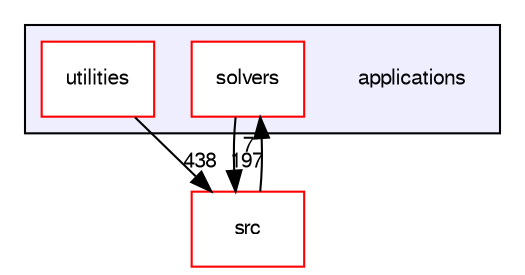 digraph "applications" {
  bgcolor=transparent;
  compound=true
  node [ fontsize="10", fontname="FreeSans"];
  edge [ labelfontsize="10", labelfontname="FreeSans"];
  subgraph clusterdir_a6e4fee11f07c3b70486e88fe92cbbdc {
    graph [ bgcolor="#eeeeff", pencolor="black", label="" URL="dir_a6e4fee11f07c3b70486e88fe92cbbdc.html"];
    dir_a6e4fee11f07c3b70486e88fe92cbbdc [shape=plaintext label="applications"];
    dir_fdd174abb8ada244b49e98779c87ac3c [shape=box label="solvers" color="red" fillcolor="white" style="filled" URL="dir_fdd174abb8ada244b49e98779c87ac3c.html"];
    dir_a740ba71acc8f57051af57c325cf1aa6 [shape=box label="utilities" color="red" fillcolor="white" style="filled" URL="dir_a740ba71acc8f57051af57c325cf1aa6.html"];
  }
  dir_68267d1309a1af8e8297ef4c3efbcdba [shape=box label="src" color="red" URL="dir_68267d1309a1af8e8297ef4c3efbcdba.html"];
  dir_fdd174abb8ada244b49e98779c87ac3c->dir_68267d1309a1af8e8297ef4c3efbcdba [headlabel="197", labeldistance=1.5 headhref="dir_000001_000577.html"];
  dir_68267d1309a1af8e8297ef4c3efbcdba->dir_fdd174abb8ada244b49e98779c87ac3c [headlabel="7", labeldistance=1.5 headhref="dir_000577_000001.html"];
  dir_a740ba71acc8f57051af57c325cf1aa6->dir_68267d1309a1af8e8297ef4c3efbcdba [headlabel="438", labeldistance=1.5 headhref="dir_000289_000577.html"];
}
